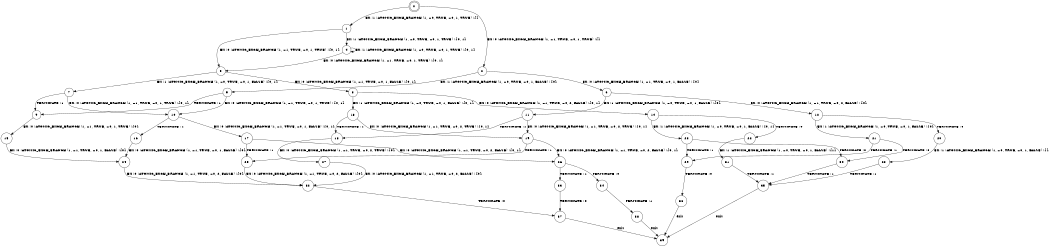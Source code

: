 digraph BCG {
size = "7, 10.5";
center = TRUE;
node [shape = circle];
0 [peripheries = 2];
0 -> 1 [label = "EX !1 !ATOMIC_EXCH_BRANCH (1, +0, TRUE, +0, 1, TRUE) !{}"];
0 -> 2 [label = "EX !0 !ATOMIC_EXCH_BRANCH (1, +1, TRUE, +0, 1, TRUE) !{}"];
1 -> 3 [label = "EX !0 !ATOMIC_EXCH_BRANCH (1, +1, TRUE, +0, 1, TRUE) !{0, 1}"];
1 -> 4 [label = "EX !1 !ATOMIC_EXCH_BRANCH (1, +0, TRUE, +0, 1, TRUE) !{0, 1}"];
2 -> 5 [label = "EX !1 !ATOMIC_EXCH_BRANCH (1, +0, TRUE, +0, 1, FALSE) !{0}"];
2 -> 6 [label = "EX !0 !ATOMIC_EXCH_BRANCH (1, +1, TRUE, +0, 1, FALSE) !{0}"];
3 -> 7 [label = "EX !1 !ATOMIC_EXCH_BRANCH (1, +0, TRUE, +0, 1, FALSE) !{0, 1}"];
3 -> 8 [label = "EX !0 !ATOMIC_EXCH_BRANCH (1, +1, TRUE, +0, 1, FALSE) !{0, 1}"];
4 -> 3 [label = "EX !0 !ATOMIC_EXCH_BRANCH (1, +1, TRUE, +0, 1, TRUE) !{0, 1}"];
4 -> 4 [label = "EX !1 !ATOMIC_EXCH_BRANCH (1, +0, TRUE, +0, 1, TRUE) !{0, 1}"];
5 -> 9 [label = "TERMINATE !1"];
5 -> 10 [label = "EX !0 !ATOMIC_EXCH_BRANCH (1, +1, TRUE, +0, 1, TRUE) !{0, 1}"];
6 -> 11 [label = "EX !1 !ATOMIC_EXCH_BRANCH (1, +0, TRUE, +0, 1, FALSE) !{0}"];
6 -> 12 [label = "EX !0 !ATOMIC_EXCH_BRANCH (1, +1, TRUE, +0, 2, FALSE) !{0}"];
7 -> 9 [label = "TERMINATE !1"];
7 -> 10 [label = "EX !0 !ATOMIC_EXCH_BRANCH (1, +1, TRUE, +0, 1, TRUE) !{0, 1}"];
8 -> 13 [label = "EX !1 !ATOMIC_EXCH_BRANCH (1, +0, TRUE, +0, 1, FALSE) !{0, 1}"];
8 -> 14 [label = "EX !0 !ATOMIC_EXCH_BRANCH (1, +1, TRUE, +0, 2, FALSE) !{0, 1}"];
9 -> 15 [label = "EX !0 !ATOMIC_EXCH_BRANCH (1, +1, TRUE, +0, 1, TRUE) !{0}"];
10 -> 16 [label = "TERMINATE !1"];
10 -> 17 [label = "EX !0 !ATOMIC_EXCH_BRANCH (1, +1, TRUE, +0, 1, FALSE) !{0, 1}"];
11 -> 18 [label = "TERMINATE !1"];
11 -> 19 [label = "EX !0 !ATOMIC_EXCH_BRANCH (1, +1, TRUE, +0, 2, TRUE) !{0, 1}"];
12 -> 20 [label = "TERMINATE !0"];
12 -> 21 [label = "EX !1 !ATOMIC_EXCH_BRANCH (1, +0, TRUE, +0, 1, FALSE) !{0}"];
13 -> 18 [label = "TERMINATE !1"];
13 -> 19 [label = "EX !0 !ATOMIC_EXCH_BRANCH (1, +1, TRUE, +0, 2, TRUE) !{0, 1}"];
14 -> 22 [label = "TERMINATE !0"];
14 -> 23 [label = "EX !1 !ATOMIC_EXCH_BRANCH (1, +0, TRUE, +0, 1, FALSE) !{0, 1}"];
15 -> 24 [label = "EX !0 !ATOMIC_EXCH_BRANCH (1, +1, TRUE, +0, 1, FALSE) !{0}"];
16 -> 24 [label = "EX !0 !ATOMIC_EXCH_BRANCH (1, +1, TRUE, +0, 1, FALSE) !{0}"];
17 -> 25 [label = "TERMINATE !1"];
17 -> 26 [label = "EX !0 !ATOMIC_EXCH_BRANCH (1, +1, TRUE, +0, 2, FALSE) !{0, 1}"];
18 -> 27 [label = "EX !0 !ATOMIC_EXCH_BRANCH (1, +1, TRUE, +0, 2, TRUE) !{0}"];
19 -> 25 [label = "TERMINATE !1"];
19 -> 26 [label = "EX !0 !ATOMIC_EXCH_BRANCH (1, +1, TRUE, +0, 2, FALSE) !{0, 1}"];
20 -> 28 [label = "EX !1 !ATOMIC_EXCH_BRANCH (1, +0, TRUE, +0, 1, FALSE) !{}"];
21 -> 29 [label = "TERMINATE !1"];
21 -> 30 [label = "TERMINATE !0"];
22 -> 31 [label = "EX !1 !ATOMIC_EXCH_BRANCH (1, +0, TRUE, +0, 1, FALSE) !{1}"];
23 -> 29 [label = "TERMINATE !1"];
23 -> 30 [label = "TERMINATE !0"];
24 -> 32 [label = "EX !0 !ATOMIC_EXCH_BRANCH (1, +1, TRUE, +0, 2, FALSE) !{0}"];
25 -> 32 [label = "EX !0 !ATOMIC_EXCH_BRANCH (1, +1, TRUE, +0, 2, FALSE) !{0}"];
26 -> 33 [label = "TERMINATE !1"];
26 -> 34 [label = "TERMINATE !0"];
27 -> 32 [label = "EX !0 !ATOMIC_EXCH_BRANCH (1, +1, TRUE, +0, 2, FALSE) !{0}"];
28 -> 35 [label = "TERMINATE !1"];
29 -> 36 [label = "TERMINATE !0"];
30 -> 35 [label = "TERMINATE !1"];
31 -> 35 [label = "TERMINATE !1"];
32 -> 37 [label = "TERMINATE !0"];
33 -> 37 [label = "TERMINATE !0"];
34 -> 38 [label = "TERMINATE !1"];
35 -> 39 [label = "exit"];
36 -> 39 [label = "exit"];
37 -> 39 [label = "exit"];
38 -> 39 [label = "exit"];
}
